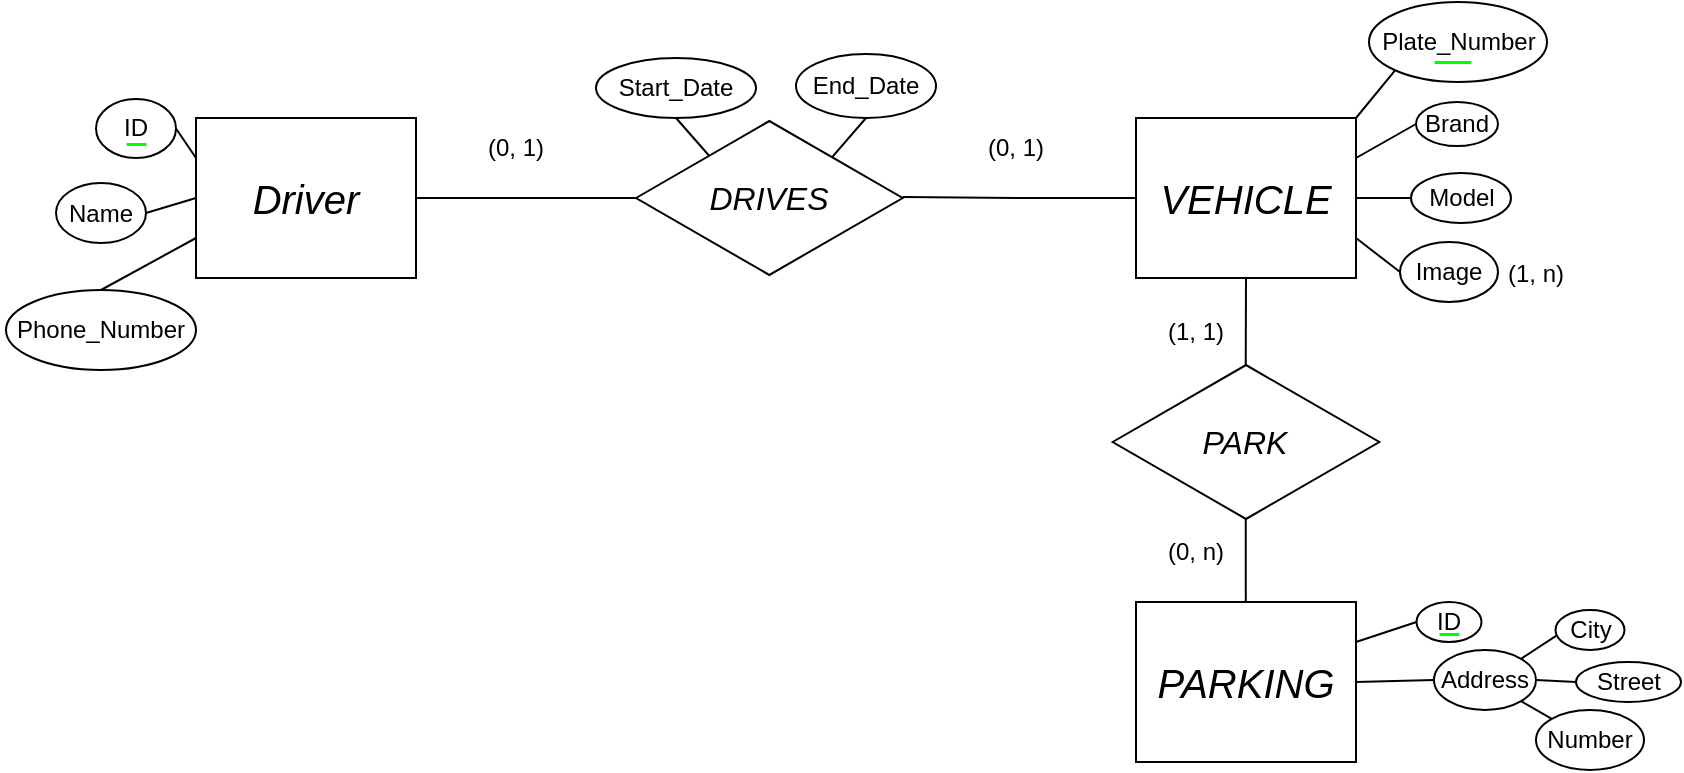 <mxfile version="24.7.8">
  <diagram name="Página-1" id="oE5SToJG6d0fqBrR_LVp">
    <mxGraphModel dx="118" dy="73" grid="1" gridSize="10" guides="1" tooltips="1" connect="1" arrows="1" fold="1" page="1" pageScale="1" pageWidth="1169" pageHeight="827" math="0" shadow="0">
      <root>
        <mxCell id="0" />
        <mxCell id="1" parent="0" />
        <mxCell id="VFbqoTpo-AncsB198l_c-7" value="ID" style="ellipse;whiteSpace=wrap;html=1;fillColor=none;" vertex="1" parent="1">
          <mxGeometry x="320" y="108.5" width="40" height="29.5" as="geometry" />
        </mxCell>
        <mxCell id="VFbqoTpo-AncsB198l_c-10" value="ID" style="ellipse;whiteSpace=wrap;html=1;fillColor=none;" vertex="1" parent="1">
          <mxGeometry x="980.25" y="360" width="32.5" height="20" as="geometry" />
        </mxCell>
        <mxCell id="VFbqoTpo-AncsB198l_c-4" value="Plate_Number" style="ellipse;whiteSpace=wrap;html=1;fillColor=none;" vertex="1" parent="1">
          <mxGeometry x="956.5" y="60" width="89" height="40" as="geometry" />
        </mxCell>
        <mxCell id="YD6msoa2M3r7hMomgX2S-1" value="&lt;span style=&quot;font-size: 20px;&quot;&gt;&lt;i&gt;Driver&lt;/i&gt;&lt;/span&gt;" style="rounded=0;whiteSpace=wrap;html=1;fillColor=none;" parent="1" vertex="1">
          <mxGeometry x="370" y="118" width="110" height="80" as="geometry" />
        </mxCell>
        <mxCell id="YD6msoa2M3r7hMomgX2S-2" value="&lt;i style=&quot;&quot;&gt;&lt;font style=&quot;font-size: 20px;&quot;&gt;VEHICLE&lt;/font&gt;&lt;/i&gt;" style="rounded=0;whiteSpace=wrap;html=1;fillColor=none;align=center;" parent="1" vertex="1">
          <mxGeometry x="840" y="118" width="110" height="80" as="geometry" />
        </mxCell>
        <mxCell id="YD6msoa2M3r7hMomgX2S-3" value="&lt;span style=&quot;font-size: 16px;&quot;&gt;&lt;i&gt;DRIVES&lt;/i&gt;&lt;/span&gt;" style="html=1;whiteSpace=wrap;aspect=fixed;shape=isoRectangle;fillColor=none;" parent="1" vertex="1">
          <mxGeometry x="590" y="118" width="133.34" height="80" as="geometry" />
        </mxCell>
        <mxCell id="YD6msoa2M3r7hMomgX2S-5" value="" style="endArrow=none;html=1;rounded=0;exitX=1;exitY=0.5;exitDx=0;exitDy=0;" parent="1" source="YD6msoa2M3r7hMomgX2S-1" edge="1">
          <mxGeometry width="50" height="50" relative="1" as="geometry">
            <mxPoint x="490" y="158" as="sourcePoint" />
            <mxPoint x="590" y="158" as="targetPoint" />
          </mxGeometry>
        </mxCell>
        <mxCell id="YD6msoa2M3r7hMomgX2S-6" value="" style="endArrow=none;html=1;rounded=0;exitX=1;exitY=0.5;exitDx=0;exitDy=0;entryX=0;entryY=0.5;entryDx=0;entryDy=0;" parent="1" target="YD6msoa2M3r7hMomgX2S-2" edge="1">
          <mxGeometry width="50" height="50" relative="1" as="geometry">
            <mxPoint x="723.34" y="157.5" as="sourcePoint" />
            <mxPoint x="835.34" y="158.5" as="targetPoint" />
            <Array as="points">
              <mxPoint x="780" y="158" />
            </Array>
          </mxGeometry>
        </mxCell>
        <mxCell id="YD6msoa2M3r7hMomgX2S-23" value="" style="endArrow=none;html=1;rounded=0;entryX=0;entryY=0.75;entryDx=0;entryDy=0;exitX=0.5;exitY=0;exitDx=0;exitDy=0;" parent="1" source="VFbqoTpo-AncsB198l_c-9" target="YD6msoa2M3r7hMomgX2S-1" edge="1">
          <mxGeometry width="50" height="50" relative="1" as="geometry">
            <mxPoint x="311.844" y="210.27" as="sourcePoint" />
            <mxPoint x="330" y="168" as="targetPoint" />
            <Array as="points" />
          </mxGeometry>
        </mxCell>
        <mxCell id="YD6msoa2M3r7hMomgX2S-25" value="" style="endArrow=none;html=1;rounded=0;entryX=0;entryY=0.5;entryDx=0;entryDy=0;exitX=1;exitY=0.5;exitDx=0;exitDy=0;" parent="1" source="VFbqoTpo-AncsB198l_c-8" target="YD6msoa2M3r7hMomgX2S-1" edge="1">
          <mxGeometry width="50" height="50" relative="1" as="geometry">
            <mxPoint x="295.91" y="157.09" as="sourcePoint" />
            <mxPoint x="371" y="145" as="targetPoint" />
            <Array as="points" />
          </mxGeometry>
        </mxCell>
        <mxCell id="YD6msoa2M3r7hMomgX2S-48" value="" style="endArrow=none;html=1;rounded=0;exitX=1;exitY=0.5;exitDx=0;exitDy=0;entryX=0;entryY=0.25;entryDx=0;entryDy=0;" parent="1" source="VFbqoTpo-AncsB198l_c-7" target="YD6msoa2M3r7hMomgX2S-1" edge="1">
          <mxGeometry width="50" height="50" relative="1" as="geometry">
            <mxPoint x="335.0" y="129.5" as="sourcePoint" />
            <mxPoint x="360" y="130" as="targetPoint" />
            <Array as="points" />
          </mxGeometry>
        </mxCell>
        <mxCell id="YD6msoa2M3r7hMomgX2S-49" value="(0, 1)" style="text;html=1;align=center;verticalAlign=middle;whiteSpace=wrap;rounded=0;" parent="1" vertex="1">
          <mxGeometry x="500" y="118" width="60" height="30" as="geometry" />
        </mxCell>
        <mxCell id="YD6msoa2M3r7hMomgX2S-50" value="(0, 1)" style="text;html=1;align=center;verticalAlign=middle;whiteSpace=wrap;rounded=0;" parent="1" vertex="1">
          <mxGeometry x="750" y="118" width="60" height="30" as="geometry" />
        </mxCell>
        <mxCell id="EoohrdejDbw18MWcAkVu-11" value="" style="endArrow=none;html=1;rounded=0;strokeWidth=1.5;strokeColor=#00ff00;" parent="1" edge="1">
          <mxGeometry width="50" height="50" relative="1" as="geometry">
            <mxPoint x="335" y="131" as="sourcePoint" />
            <mxPoint x="345" y="131" as="targetPoint" />
          </mxGeometry>
        </mxCell>
        <mxCell id="EoohrdejDbw18MWcAkVu-15" style="edgeStyle=orthogonalEdgeStyle;rounded=0;orthogonalLoop=1;jettySize=auto;html=1;exitX=0.5;exitY=1;exitDx=0;exitDy=0;" parent="1" edge="1">
          <mxGeometry relative="1" as="geometry">
            <mxPoint x="280" y="195.5" as="sourcePoint" />
            <mxPoint x="280" y="195.5" as="targetPoint" />
          </mxGeometry>
        </mxCell>
        <mxCell id="7mogBvrklBRCSHPhgobV-1" value="&lt;i style=&quot;&quot;&gt;&lt;font style=&quot;font-size: 20px;&quot;&gt;PARKING&lt;/font&gt;&lt;/i&gt;" style="rounded=0;whiteSpace=wrap;html=1;fillColor=none;align=center;" parent="1" vertex="1">
          <mxGeometry x="840" y="360" width="110" height="80" as="geometry" />
        </mxCell>
        <mxCell id="7mogBvrklBRCSHPhgobV-2" value="&lt;span style=&quot;font-size: 16px;&quot;&gt;&lt;i&gt;PARK&lt;/i&gt;&lt;/span&gt;" style="html=1;whiteSpace=wrap;aspect=fixed;shape=isoRectangle;fillColor=none;" parent="1" vertex="1">
          <mxGeometry x="828.33" y="240" width="133.34" height="80" as="geometry" />
        </mxCell>
        <mxCell id="7mogBvrklBRCSHPhgobV-3" value="" style="endArrow=none;html=1;rounded=0;entryX=0.5;entryY=1;entryDx=0;entryDy=0;exitX=0.499;exitY=0.024;exitDx=0;exitDy=0;exitPerimeter=0;" parent="1" source="7mogBvrklBRCSHPhgobV-2" target="YD6msoa2M3r7hMomgX2S-2" edge="1">
          <mxGeometry width="50" height="50" relative="1" as="geometry">
            <mxPoint x="900" y="230" as="sourcePoint" />
            <mxPoint x="890" y="210" as="targetPoint" />
            <Array as="points" />
          </mxGeometry>
        </mxCell>
        <mxCell id="7mogBvrklBRCSHPhgobV-4" value="" style="endArrow=none;html=1;rounded=0;exitX=0.499;exitY=0.024;exitDx=0;exitDy=0;exitPerimeter=0;entryX=0.499;entryY=0.978;entryDx=0;entryDy=0;entryPerimeter=0;" parent="1" target="7mogBvrklBRCSHPhgobV-2" edge="1">
          <mxGeometry width="50" height="50" relative="1" as="geometry">
            <mxPoint x="894.9" y="360" as="sourcePoint" />
            <mxPoint x="895" y="320" as="targetPoint" />
            <Array as="points" />
          </mxGeometry>
        </mxCell>
        <mxCell id="7mogBvrklBRCSHPhgobV-5" value="(1, 1)" style="text;html=1;align=center;verticalAlign=middle;whiteSpace=wrap;rounded=0;" parent="1" vertex="1">
          <mxGeometry x="840" y="210" width="60" height="30" as="geometry" />
        </mxCell>
        <mxCell id="7mogBvrklBRCSHPhgobV-6" value="(0, n)" style="text;html=1;align=center;verticalAlign=middle;whiteSpace=wrap;rounded=0;" parent="1" vertex="1">
          <mxGeometry x="840" y="320" width="60" height="30" as="geometry" />
        </mxCell>
        <mxCell id="eusQgZ99jfotjbnobgPZ-4" value="" style="endArrow=none;html=1;rounded=0;exitX=1;exitY=0.25;exitDx=0;exitDy=0;entryX=0;entryY=0.5;entryDx=0;entryDy=0;" parent="1" source="YD6msoa2M3r7hMomgX2S-2" target="VFbqoTpo-AncsB198l_c-13" edge="1">
          <mxGeometry width="50" height="50" relative="1" as="geometry">
            <mxPoint x="900" y="150" as="sourcePoint" />
            <mxPoint x="980.0" y="129.5" as="targetPoint" />
          </mxGeometry>
        </mxCell>
        <mxCell id="eusQgZ99jfotjbnobgPZ-5" value="" style="endArrow=none;html=1;rounded=0;exitX=1;exitY=0.5;exitDx=0;exitDy=0;entryX=0;entryY=0.5;entryDx=0;entryDy=0;" parent="1" source="YD6msoa2M3r7hMomgX2S-2" target="VFbqoTpo-AncsB198l_c-12" edge="1">
          <mxGeometry width="50" height="50" relative="1" as="geometry">
            <mxPoint x="960" y="148" as="sourcePoint" />
            <mxPoint x="980.0" y="179" as="targetPoint" />
            <Array as="points" />
          </mxGeometry>
        </mxCell>
        <mxCell id="eusQgZ99jfotjbnobgPZ-6" value="" style="endArrow=none;html=1;rounded=0;exitX=1;exitY=0;exitDx=0;exitDy=0;entryX=0;entryY=1;entryDx=0;entryDy=0;" parent="1" source="YD6msoa2M3r7hMomgX2S-2" target="VFbqoTpo-AncsB198l_c-4" edge="1">
          <mxGeometry width="50" height="50" relative="1" as="geometry">
            <mxPoint x="970" y="158" as="sourcePoint" />
            <mxPoint x="981.716" y="88.284" as="targetPoint" />
          </mxGeometry>
        </mxCell>
        <mxCell id="eusQgZ99jfotjbnobgPZ-9" value="" style="endArrow=none;html=1;rounded=0;exitX=1;exitY=0.75;exitDx=0;exitDy=0;entryX=0;entryY=0.5;entryDx=0;entryDy=0;" parent="1" source="YD6msoa2M3r7hMomgX2S-2" target="VFbqoTpo-AncsB198l_c-11" edge="1">
          <mxGeometry width="50" height="50" relative="1" as="geometry">
            <mxPoint x="960" y="188" as="sourcePoint" />
            <mxPoint x="1003.5" y="229" as="targetPoint" />
            <Array as="points" />
          </mxGeometry>
        </mxCell>
        <mxCell id="eusQgZ99jfotjbnobgPZ-10" value="(1, n)" style="text;html=1;align=center;verticalAlign=middle;whiteSpace=wrap;rounded=0;" parent="1" vertex="1">
          <mxGeometry x="1010" y="180.5" width="60" height="30" as="geometry" />
        </mxCell>
        <mxCell id="eusQgZ99jfotjbnobgPZ-12" value="Address" style="ellipse;whiteSpace=wrap;html=1;fillColor=none;" parent="1" vertex="1">
          <mxGeometry x="989" y="384" width="51" height="30" as="geometry" />
        </mxCell>
        <mxCell id="eusQgZ99jfotjbnobgPZ-15" value="" style="endArrow=none;html=1;rounded=0;exitX=1;exitY=0.5;exitDx=0;exitDy=0;entryX=0;entryY=0.5;entryDx=0;entryDy=0;" parent="1" source="7mogBvrklBRCSHPhgobV-1" target="eusQgZ99jfotjbnobgPZ-12" edge="1">
          <mxGeometry width="50" height="50" relative="1" as="geometry">
            <mxPoint x="930" y="480" as="sourcePoint" />
            <mxPoint x="980" y="430" as="targetPoint" />
            <Array as="points" />
          </mxGeometry>
        </mxCell>
        <mxCell id="eusQgZ99jfotjbnobgPZ-17" value="" style="endArrow=none;html=1;rounded=0;exitX=1;exitY=1;exitDx=0;exitDy=0;entryX=0;entryY=0;entryDx=0;entryDy=0;" parent="1" source="eusQgZ99jfotjbnobgPZ-12" target="VFbqoTpo-AncsB198l_c-17" edge="1">
          <mxGeometry width="50" height="50" relative="1" as="geometry">
            <mxPoint x="1042" y="400.5" as="sourcePoint" />
            <mxPoint x="1081" y="443" as="targetPoint" />
          </mxGeometry>
        </mxCell>
        <mxCell id="eusQgZ99jfotjbnobgPZ-18" value="" style="endArrow=none;html=1;rounded=0;exitX=1;exitY=0.5;exitDx=0;exitDy=0;entryX=0;entryY=0.5;entryDx=0;entryDy=0;" parent="1" source="eusQgZ99jfotjbnobgPZ-12" target="VFbqoTpo-AncsB198l_c-16" edge="1">
          <mxGeometry width="50" height="50" relative="1" as="geometry">
            <mxPoint x="1043" y="420" as="sourcePoint" />
            <mxPoint x="1081" y="394" as="targetPoint" />
          </mxGeometry>
        </mxCell>
        <mxCell id="eusQgZ99jfotjbnobgPZ-19" value="" style="endArrow=none;html=1;rounded=0;exitX=1;exitY=0;exitDx=0;exitDy=0;entryX=0.019;entryY=0.633;entryDx=0;entryDy=0;entryPerimeter=0;" parent="1" source="eusQgZ99jfotjbnobgPZ-12" target="VFbqoTpo-AncsB198l_c-3" edge="1">
          <mxGeometry width="50" height="50" relative="1" as="geometry">
            <mxPoint x="1053" y="430" as="sourcePoint" />
            <mxPoint x="1090.393" y="357.607" as="targetPoint" />
          </mxGeometry>
        </mxCell>
        <mxCell id="eusQgZ99jfotjbnobgPZ-21" value="" style="endArrow=none;html=1;rounded=0;exitX=1;exitY=0.25;exitDx=0;exitDy=0;entryX=0;entryY=0.5;entryDx=0;entryDy=0;" parent="1" source="7mogBvrklBRCSHPhgobV-1" target="VFbqoTpo-AncsB198l_c-10" edge="1">
          <mxGeometry width="50" height="50" relative="1" as="geometry">
            <mxPoint x="960" y="410" as="sourcePoint" />
            <mxPoint x="1001.5" y="353" as="targetPoint" />
            <Array as="points" />
          </mxGeometry>
        </mxCell>
        <mxCell id="eusQgZ99jfotjbnobgPZ-24" value="" style="endArrow=none;html=1;rounded=0;strokeWidth=1.5;strokeColor=#00ff00;" parent="1" edge="1">
          <mxGeometry width="50" height="50" relative="1" as="geometry">
            <mxPoint x="991.5" y="376" as="sourcePoint" />
            <mxPoint x="1001.5" y="376" as="targetPoint" />
          </mxGeometry>
        </mxCell>
        <mxCell id="eusQgZ99jfotjbnobgPZ-27" value="" style="endArrow=none;html=1;rounded=0;entryX=0.734;entryY=0.248;entryDx=0;entryDy=0;exitX=0.5;exitY=1;exitDx=0;exitDy=0;entryPerimeter=0;" parent="1" source="VFbqoTpo-AncsB198l_c-5" target="YD6msoa2M3r7hMomgX2S-3" edge="1">
          <mxGeometry width="50" height="50" relative="1" as="geometry">
            <mxPoint x="701" y="100" as="sourcePoint" />
            <mxPoint x="850" y="168" as="targetPoint" />
            <Array as="points" />
          </mxGeometry>
        </mxCell>
        <mxCell id="eusQgZ99jfotjbnobgPZ-28" value="" style="endArrow=none;html=1;rounded=0;entryX=0.276;entryY=0.239;entryDx=0;entryDy=0;exitX=0.5;exitY=1;exitDx=0;exitDy=0;entryPerimeter=0;" parent="1" source="VFbqoTpo-AncsB198l_c-6" target="YD6msoa2M3r7hMomgX2S-3" edge="1">
          <mxGeometry width="50" height="50" relative="1" as="geometry">
            <mxPoint x="621" y="100" as="sourcePoint" />
            <mxPoint x="614.5" y="138" as="targetPoint" />
            <Array as="points" />
          </mxGeometry>
        </mxCell>
        <mxCell id="VFbqoTpo-AncsB198l_c-3" value="City" style="ellipse;whiteSpace=wrap;html=1;fillColor=none;" vertex="1" parent="1">
          <mxGeometry x="1049.75" y="364" width="34.5" height="20" as="geometry" />
        </mxCell>
        <mxCell id="VFbqoTpo-AncsB198l_c-5" value="End_Date" style="ellipse;whiteSpace=wrap;html=1;fillColor=none;" vertex="1" parent="1">
          <mxGeometry x="670" y="86" width="70" height="32" as="geometry" />
        </mxCell>
        <mxCell id="VFbqoTpo-AncsB198l_c-6" value="Start_Date" style="ellipse;whiteSpace=wrap;html=1;fillColor=none;" vertex="1" parent="1">
          <mxGeometry x="570" y="88" width="80" height="30" as="geometry" />
        </mxCell>
        <mxCell id="VFbqoTpo-AncsB198l_c-8" value="Name" style="ellipse;whiteSpace=wrap;html=1;fillColor=none;" vertex="1" parent="1">
          <mxGeometry x="300" y="150.5" width="45" height="30" as="geometry" />
        </mxCell>
        <mxCell id="VFbqoTpo-AncsB198l_c-9" value="Phone_Number" style="ellipse;whiteSpace=wrap;html=1;fillColor=none;" vertex="1" parent="1">
          <mxGeometry x="275" y="204" width="95" height="40" as="geometry" />
        </mxCell>
        <mxCell id="VFbqoTpo-AncsB198l_c-11" value="Image" style="ellipse;whiteSpace=wrap;html=1;fillColor=none;" vertex="1" parent="1">
          <mxGeometry x="972" y="180" width="49" height="30" as="geometry" />
        </mxCell>
        <mxCell id="VFbqoTpo-AncsB198l_c-12" value="Model" style="ellipse;whiteSpace=wrap;html=1;fillColor=none;" vertex="1" parent="1">
          <mxGeometry x="977.5" y="145.5" width="50" height="25" as="geometry" />
        </mxCell>
        <mxCell id="VFbqoTpo-AncsB198l_c-13" value="Brand" style="ellipse;whiteSpace=wrap;html=1;fillColor=none;" vertex="1" parent="1">
          <mxGeometry x="980" y="110" width="41" height="22" as="geometry" />
        </mxCell>
        <mxCell id="VFbqoTpo-AncsB198l_c-16" value="Street" style="ellipse;whiteSpace=wrap;html=1;fillColor=none;" vertex="1" parent="1">
          <mxGeometry x="1060" y="390" width="52.5" height="20" as="geometry" />
        </mxCell>
        <mxCell id="VFbqoTpo-AncsB198l_c-17" value="Number" style="ellipse;whiteSpace=wrap;html=1;fillColor=none;" vertex="1" parent="1">
          <mxGeometry x="1040" y="414" width="54" height="30" as="geometry" />
        </mxCell>
        <mxCell id="eusQgZ99jfotjbnobgPZ-30" value="" style="endArrow=none;html=1;rounded=0;strokeWidth=1.5;strokeColor=#00ff00;" parent="1" edge="1">
          <mxGeometry width="50" height="50" relative="1" as="geometry">
            <mxPoint x="989.0" y="90" as="sourcePoint" />
            <mxPoint x="1007.42" y="90" as="targetPoint" />
            <Array as="points" />
          </mxGeometry>
        </mxCell>
      </root>
    </mxGraphModel>
  </diagram>
</mxfile>
